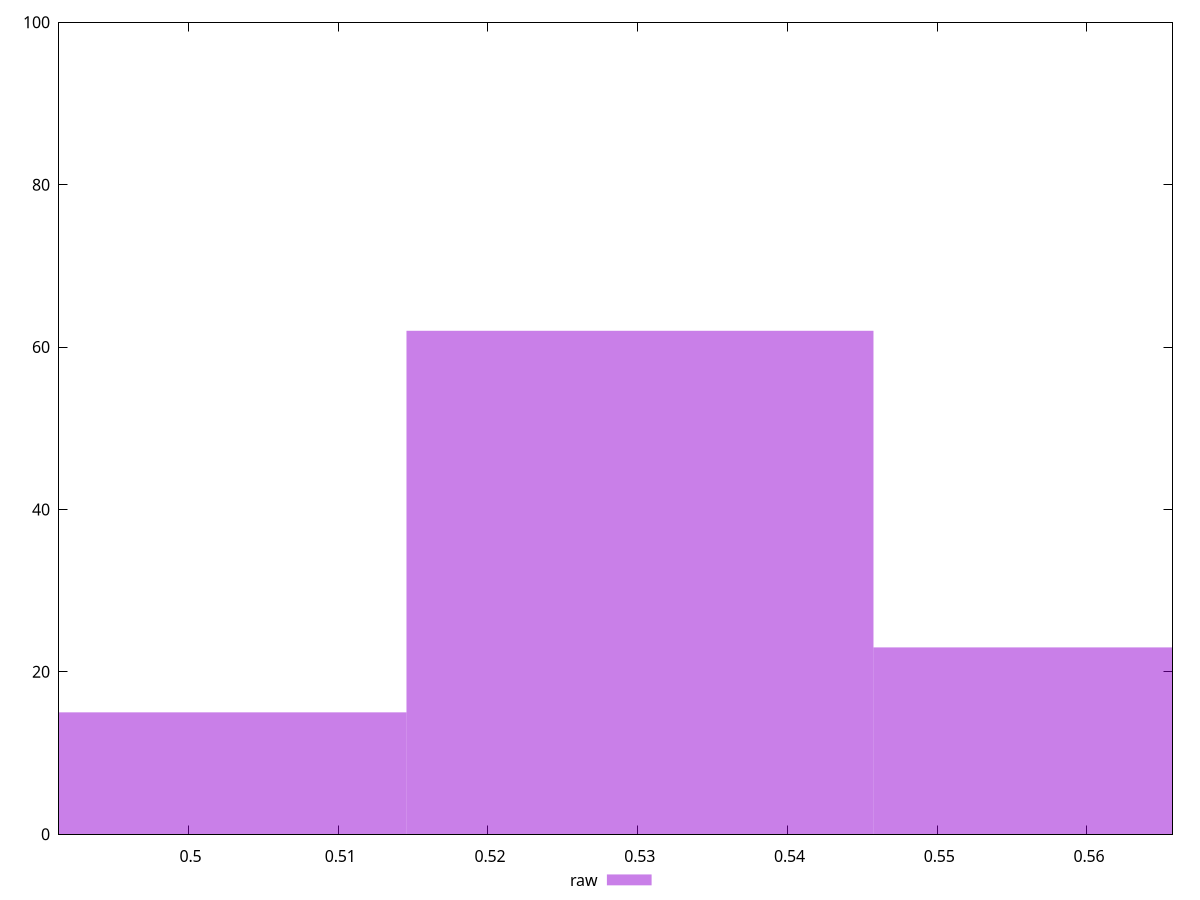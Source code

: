 reset

$raw <<EOF
0.5301502919443507 62
0.49896498065350653 15
0.5613356032351948 23
EOF

set key outside below
set boxwidth 0.031185311290844158
set xrange [0.4913536541653386:0.5657115031025787]
set yrange [0:100]
set trange [0:100]
set style fill transparent solid 0.5 noborder
set terminal svg size 640, 490 enhanced background rgb 'white'
set output "reprap/meta/score/samples/pages+cached/raw/histogram.svg"

plot $raw title "raw" with boxes

reset
